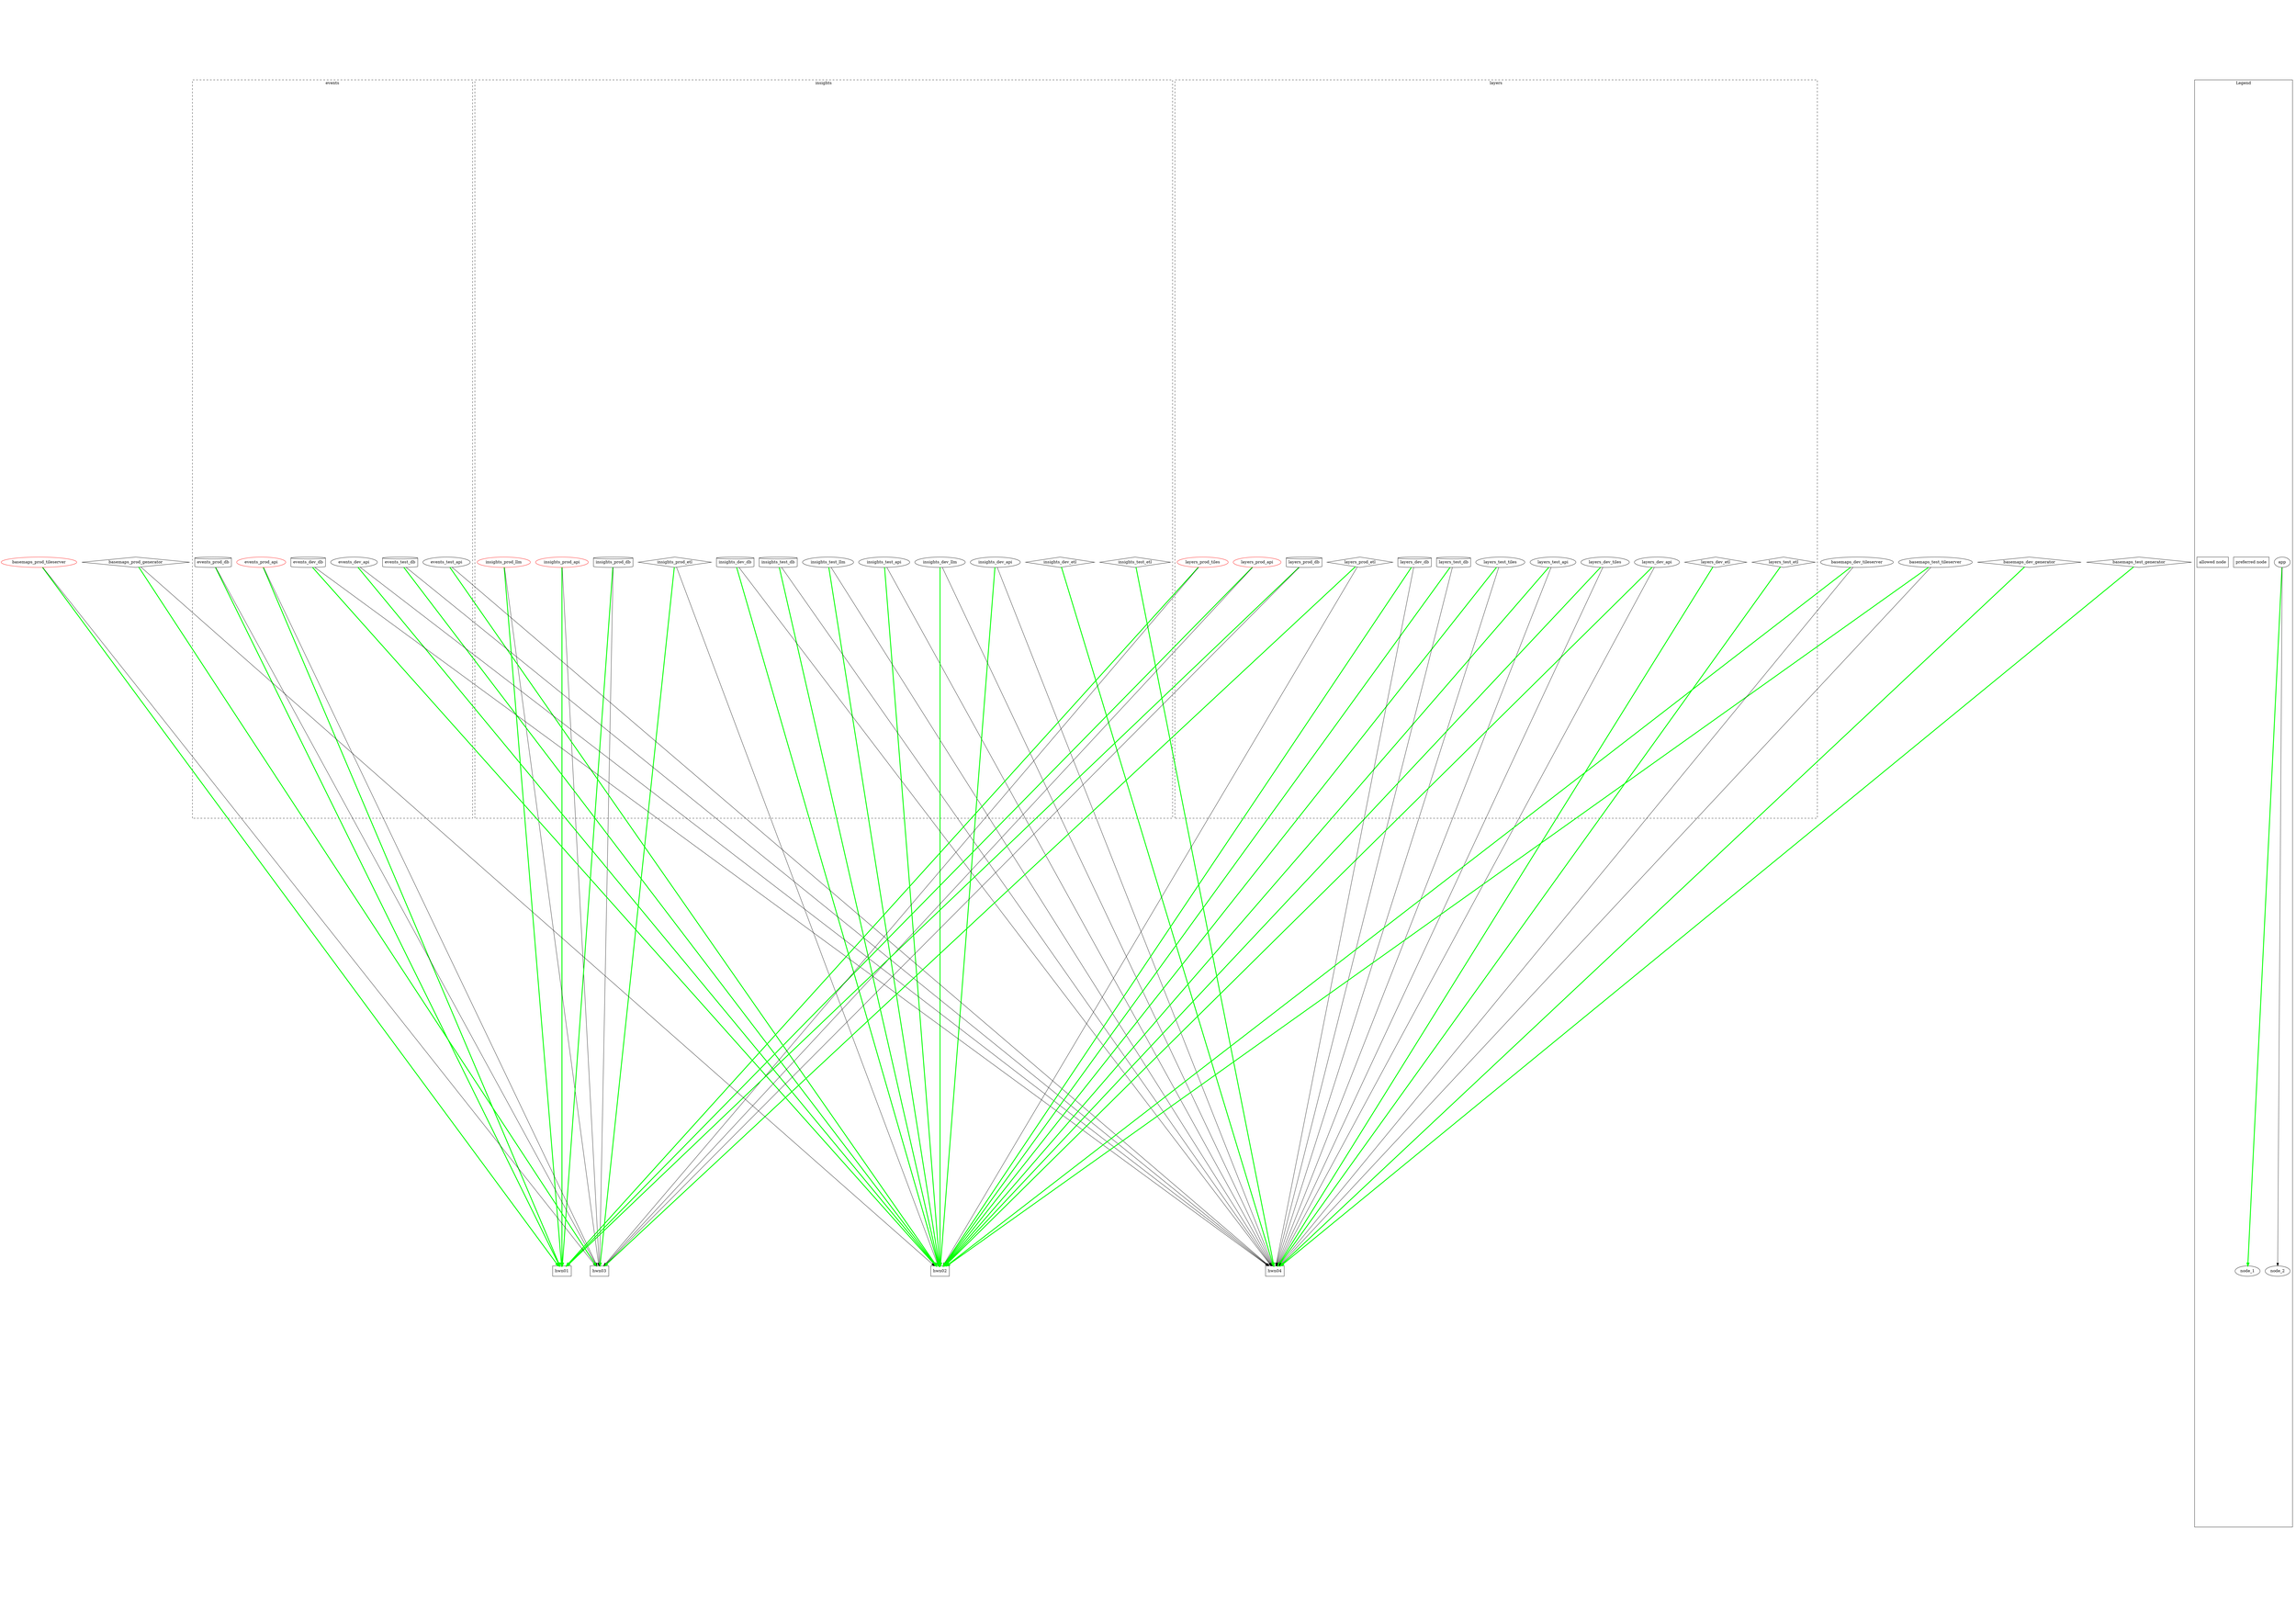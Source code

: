 digraph {

  ratio=0.7
  newrank=true

  // intensive operations: db restore (test,dev)
  //                       basemap (any)

  subgraph apps {
    node[shape=ellipse]

    subgraph cluster_insights {
      
      style=dashed
      label="insights"
    
      subgraph insights_prod {
        insights_prod_api[color=red]
        insights_prod_llm[color=red]
        insights_prod_db[shape=cylinder]
        insights_prod_etl[shape=diamond]
      }
      subgraph insights_test {
        insights_test_api
        insights_test_llm
        insights_test_db[shape=cylinder]
        insights_test_etl[shape=diamond]
      }
      subgraph insights_dev {
        insights_dev_api
        insights_dev_llm
        insights_dev_db[shape=cylinder]
        insights_dev_etl[shape=diamond]
      }
    }

    subgraph cluster_eventapi {
      style=dashed
      label="events"

      subgraph events_prod {
        events_prod_api[color=red]
        events_prod_db[shape=cylinder]
      }
      subgraph events_test {
        events_test_api
        events_test_db[shape=cylinder]
      }
      subgraph events_dev {
        events_dev_api
        events_dev_db[shape=cylinder]
      }
    }

    subgraph cluster_layersapi {
      style=dashed
      label="layers"
      subgraph layers_prod {
        layers_prod_api[color=red]
        layers_prod_tiles[color=red]
        layers_prod_db[shape=cylinder]
        layers_prod_etl[shape=diamond]
      }
      subgraph layers_test {
        layers_test_api
        layers_test_tiles
        layers_test_db[shape=cylinder]
        layers_test_etl[shape=diamond]
      }
      subgraph layers_dev {
        layers_dev_api
        layers_dev_tiles
        layers_dev_db[shape=cylinder]
        layers_dev_etl[shape=diamond]
      }

    }

    subgraph basemaps { 
      style=dashed
      label=basemaps

      subgraph basemaps_prod {
        basemaps_prod_tileserver[color=red]
        basemaps_prod_generator[shape=diamond]
      }
      subgraph basemaps_test {
        basemaps_test_tileserver
        basemaps_test_generator[shape=diamond]
      }
      subgraph basemaps_dev {
        basemaps_dev_tileserver
        basemaps_dev_generator[shape=diamond]
      }
    }
  }


  subgraph k8s {
    node[shape=rectangle]
    rank=same

    hwn01
    hwn02
    hwn03
    hwn04

  }
  
  // tiering 1
  subgraph preferred_placement {
    edge[color=green,penwidth=3]
    
    subgraph preferred_placement_interactive_prod {    
      insights_prod_api -> hwn01
      insights_prod_llm -> hwn01
      insights_prod_db  -> hwn01
      
      events_prod_api -> hwn01
      events_prod_db -> hwn01
        
      layers_prod_api -> hwn01
      layers_prod_tiles -> hwn01
      layers_prod_db -> hwn01
        
      basemaps_prod_tileserver -> hwn01
    }
    
    subgraph preferred_placement_interactive_test {    
      insights_test_api -> hwn02
      insights_test_llm -> hwn02
      insights_test_db  -> hwn02
      
      events_test_api -> hwn02
      events_test_db -> hwn02
        
      layers_test_api -> hwn02
      layers_test_tiles -> hwn02
      layers_test_db -> hwn02
        
      basemaps_test_tileserver -> hwn02
    }
    
    subgraph preferred_placement_interactive_dev {    
      insights_dev_api -> hwn02
      insights_dev_llm -> hwn02
      insights_dev_db  -> hwn02
      
      events_dev_api -> hwn02
      events_dev_db -> hwn02
        
      layers_dev_api -> hwn02
      layers_dev_tiles -> hwn02
      layers_dev_db -> hwn02
        
      basemaps_dev_tileserver -> hwn02
    }
   
    subgraph preferred_placement_hpc_prod {
      insights_prod_etl -> hwn03
      layers_prod_etl -> hwn03
      basemaps_prod_generator -> hwn03
    }

    subgraph preferred_placement_hpc_test {
      insights_test_etl -> hwn04
      layers_test_etl -> hwn04
      basemaps_test_generator -> hwn04
    } 

    subgraph preferred_placement_hpc_dev {
      insights_dev_etl -> hwn04
      layers_dev_etl -> hwn04
      basemaps_dev_generator -> hwn04
    } 
  }

  subgraph secondary_placement {
    // let interactives utilize free ETL capacity, if any
    subgraph secondary_placement_interactive_prod {    
      insights_prod_api -> hwn03
      insights_prod_llm -> hwn03
      insights_prod_db  -> hwn03
      
      events_prod_api -> hwn03
      events_prod_db -> hwn03
        
      layers_prod_api -> hwn03
      layers_prod_tiles -> hwn03
      layers_prod_db -> hwn03
        
      basemaps_prod_tileserver -> hwn03
    }
    
    subgraph secondary_placement_interactive_test {    
      insights_test_api -> hwn04
      insights_test_llm -> hwn04
      insights_test_db  -> hwn04
      
      events_test_api -> hwn04
      events_test_db -> hwn04
        
      layers_test_api -> hwn04
      layers_test_tiles -> hwn04
      layers_test_db -> hwn04
        
      basemaps_test_tileserver -> hwn04
    }
    
    subgraph secondary_placement_interactive_dev {    
      insights_dev_api -> hwn04
      insights_dev_llm -> hwn04
      insights_dev_db  -> hwn04
      
      events_dev_api -> hwn04
      events_dev_db -> hwn04
        
      layers_dev_api -> hwn04
      layers_dev_tiles -> hwn04
      layers_dev_db -> hwn04
        
      basemaps_dev_tileserver -> hwn04
    }
    
    subgraph secondary_placement_hpc_prod {
      insights_prod_etl -> hwn02
      layers_prod_etl -> hwn02
      basemaps_prod_generator -> hwn02
    }

  }

  subgraph cluster_legend {
    label = Legend

    app[shape=ellipse]
    node_preferred[label="preferred node", shape=rectangle]
    node_allowed[label="allowed node", shape=rectangle]

    app -> node_1[color=green,penwidth=3]
    app -> node_2
  }

}
